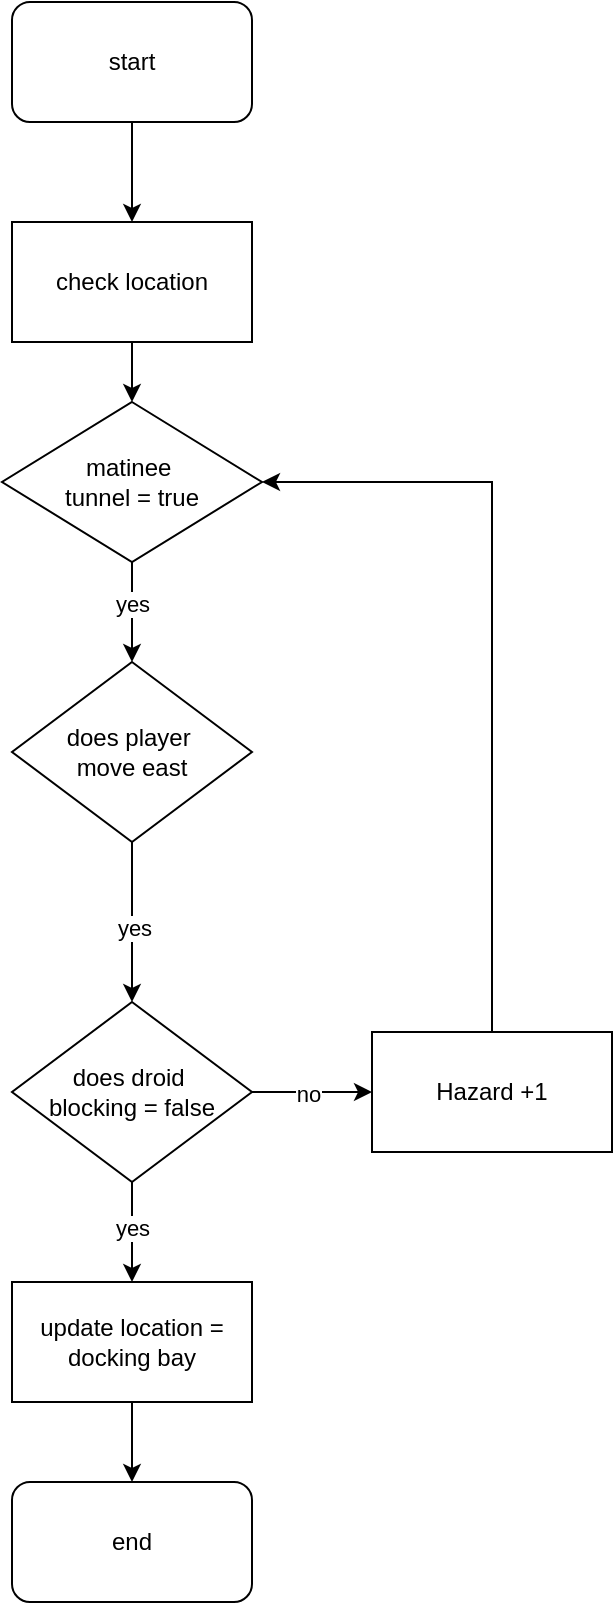 <mxfile version="27.1.5">
  <diagram name="Page-1" id="u761xgS1Gpn0oOeXiyX_">
    <mxGraphModel dx="1301" dy="895" grid="1" gridSize="10" guides="1" tooltips="1" connect="1" arrows="1" fold="1" page="1" pageScale="1" pageWidth="827" pageHeight="1169" math="0" shadow="0">
      <root>
        <mxCell id="0" />
        <mxCell id="1" parent="0" />
        <mxCell id="W9lF1rRLFasIT-rcRQlu-3" style="edgeStyle=orthogonalEdgeStyle;rounded=0;orthogonalLoop=1;jettySize=auto;html=1;exitX=0.5;exitY=1;exitDx=0;exitDy=0;" edge="1" parent="1" source="W9lF1rRLFasIT-rcRQlu-1" target="W9lF1rRLFasIT-rcRQlu-2">
          <mxGeometry relative="1" as="geometry" />
        </mxCell>
        <mxCell id="W9lF1rRLFasIT-rcRQlu-1" value="start" style="rounded=1;whiteSpace=wrap;html=1;" vertex="1" parent="1">
          <mxGeometry x="300" y="80" width="120" height="60" as="geometry" />
        </mxCell>
        <mxCell id="W9lF1rRLFasIT-rcRQlu-5" style="edgeStyle=orthogonalEdgeStyle;rounded=0;orthogonalLoop=1;jettySize=auto;html=1;exitX=0.5;exitY=1;exitDx=0;exitDy=0;entryX=0.5;entryY=0;entryDx=0;entryDy=0;" edge="1" parent="1" source="W9lF1rRLFasIT-rcRQlu-2" target="W9lF1rRLFasIT-rcRQlu-4">
          <mxGeometry relative="1" as="geometry" />
        </mxCell>
        <mxCell id="W9lF1rRLFasIT-rcRQlu-2" value="check location" style="rounded=0;whiteSpace=wrap;html=1;" vertex="1" parent="1">
          <mxGeometry x="300" y="190" width="120" height="60" as="geometry" />
        </mxCell>
        <mxCell id="W9lF1rRLFasIT-rcRQlu-6" style="edgeStyle=orthogonalEdgeStyle;rounded=0;orthogonalLoop=1;jettySize=auto;html=1;exitX=0.5;exitY=1;exitDx=0;exitDy=0;entryX=0.5;entryY=0;entryDx=0;entryDy=0;" edge="1" parent="1" source="W9lF1rRLFasIT-rcRQlu-4" target="W9lF1rRLFasIT-rcRQlu-9">
          <mxGeometry relative="1" as="geometry">
            <mxPoint x="360" y="410" as="targetPoint" />
          </mxGeometry>
        </mxCell>
        <mxCell id="W9lF1rRLFasIT-rcRQlu-7" value="yes" style="edgeLabel;html=1;align=center;verticalAlign=middle;resizable=0;points=[];" vertex="1" connectable="0" parent="W9lF1rRLFasIT-rcRQlu-6">
          <mxGeometry x="-0.174" relative="1" as="geometry">
            <mxPoint as="offset" />
          </mxGeometry>
        </mxCell>
        <mxCell id="W9lF1rRLFasIT-rcRQlu-4" value="matinee&amp;nbsp;&lt;div&gt;t&lt;span style=&quot;background-color: transparent; color: light-dark(rgb(0, 0, 0), rgb(255, 255, 255));&quot;&gt;unnel = true&lt;/span&gt;&lt;/div&gt;" style="rhombus;whiteSpace=wrap;html=1;" vertex="1" parent="1">
          <mxGeometry x="295" y="280" width="130" height="80" as="geometry" />
        </mxCell>
        <mxCell id="W9lF1rRLFasIT-rcRQlu-11" value="" style="edgeStyle=orthogonalEdgeStyle;rounded=0;orthogonalLoop=1;jettySize=auto;html=1;" edge="1" parent="1" source="W9lF1rRLFasIT-rcRQlu-9" target="W9lF1rRLFasIT-rcRQlu-10">
          <mxGeometry relative="1" as="geometry" />
        </mxCell>
        <mxCell id="W9lF1rRLFasIT-rcRQlu-18" value="yes" style="edgeLabel;html=1;align=center;verticalAlign=middle;resizable=0;points=[];" vertex="1" connectable="0" parent="W9lF1rRLFasIT-rcRQlu-11">
          <mxGeometry x="0.075" y="1" relative="1" as="geometry">
            <mxPoint as="offset" />
          </mxGeometry>
        </mxCell>
        <mxCell id="W9lF1rRLFasIT-rcRQlu-9" value="does player&amp;nbsp;&lt;div&gt;move east&lt;/div&gt;" style="rhombus;whiteSpace=wrap;html=1;" vertex="1" parent="1">
          <mxGeometry x="300" y="410" width="120" height="90" as="geometry" />
        </mxCell>
        <mxCell id="W9lF1rRLFasIT-rcRQlu-13" style="edgeStyle=orthogonalEdgeStyle;rounded=0;orthogonalLoop=1;jettySize=auto;html=1;exitX=1;exitY=0.5;exitDx=0;exitDy=0;entryX=0;entryY=0.5;entryDx=0;entryDy=0;" edge="1" parent="1" source="W9lF1rRLFasIT-rcRQlu-10" target="W9lF1rRLFasIT-rcRQlu-12">
          <mxGeometry relative="1" as="geometry" />
        </mxCell>
        <mxCell id="W9lF1rRLFasIT-rcRQlu-14" value="no" style="edgeLabel;html=1;align=center;verticalAlign=middle;resizable=0;points=[];" vertex="1" connectable="0" parent="W9lF1rRLFasIT-rcRQlu-13">
          <mxGeometry x="-0.067" y="-1" relative="1" as="geometry">
            <mxPoint as="offset" />
          </mxGeometry>
        </mxCell>
        <mxCell id="W9lF1rRLFasIT-rcRQlu-15" style="edgeStyle=orthogonalEdgeStyle;rounded=0;orthogonalLoop=1;jettySize=auto;html=1;exitX=0.5;exitY=1;exitDx=0;exitDy=0;entryX=0.5;entryY=0;entryDx=0;entryDy=0;" edge="1" parent="1" source="W9lF1rRLFasIT-rcRQlu-10" target="W9lF1rRLFasIT-rcRQlu-17">
          <mxGeometry relative="1" as="geometry">
            <mxPoint x="360" y="730" as="targetPoint" />
          </mxGeometry>
        </mxCell>
        <mxCell id="W9lF1rRLFasIT-rcRQlu-16" value="yes" style="edgeLabel;html=1;align=center;verticalAlign=middle;resizable=0;points=[];" vertex="1" connectable="0" parent="W9lF1rRLFasIT-rcRQlu-15">
          <mxGeometry x="-0.107" relative="1" as="geometry">
            <mxPoint as="offset" />
          </mxGeometry>
        </mxCell>
        <mxCell id="W9lF1rRLFasIT-rcRQlu-10" value="does droid&amp;nbsp;&lt;div&gt;blocking = false&lt;/div&gt;" style="rhombus;whiteSpace=wrap;html=1;" vertex="1" parent="1">
          <mxGeometry x="300" y="580" width="120" height="90" as="geometry" />
        </mxCell>
        <mxCell id="W9lF1rRLFasIT-rcRQlu-19" style="edgeStyle=orthogonalEdgeStyle;rounded=0;orthogonalLoop=1;jettySize=auto;html=1;exitX=0.5;exitY=0;exitDx=0;exitDy=0;entryX=1;entryY=0.5;entryDx=0;entryDy=0;" edge="1" parent="1" source="W9lF1rRLFasIT-rcRQlu-12" target="W9lF1rRLFasIT-rcRQlu-4">
          <mxGeometry relative="1" as="geometry" />
        </mxCell>
        <mxCell id="W9lF1rRLFasIT-rcRQlu-12" value="Hazard +1" style="rounded=0;whiteSpace=wrap;html=1;" vertex="1" parent="1">
          <mxGeometry x="480" y="595" width="120" height="60" as="geometry" />
        </mxCell>
        <mxCell id="W9lF1rRLFasIT-rcRQlu-21" style="edgeStyle=orthogonalEdgeStyle;rounded=0;orthogonalLoop=1;jettySize=auto;html=1;exitX=0.5;exitY=1;exitDx=0;exitDy=0;entryX=0.5;entryY=0;entryDx=0;entryDy=0;" edge="1" parent="1" source="W9lF1rRLFasIT-rcRQlu-17" target="W9lF1rRLFasIT-rcRQlu-20">
          <mxGeometry relative="1" as="geometry" />
        </mxCell>
        <mxCell id="W9lF1rRLFasIT-rcRQlu-17" value="update location = docking bay" style="rounded=0;whiteSpace=wrap;html=1;" vertex="1" parent="1">
          <mxGeometry x="300" y="720" width="120" height="60" as="geometry" />
        </mxCell>
        <mxCell id="W9lF1rRLFasIT-rcRQlu-20" value="end" style="rounded=1;whiteSpace=wrap;html=1;" vertex="1" parent="1">
          <mxGeometry x="300" y="820" width="120" height="60" as="geometry" />
        </mxCell>
      </root>
    </mxGraphModel>
  </diagram>
</mxfile>
